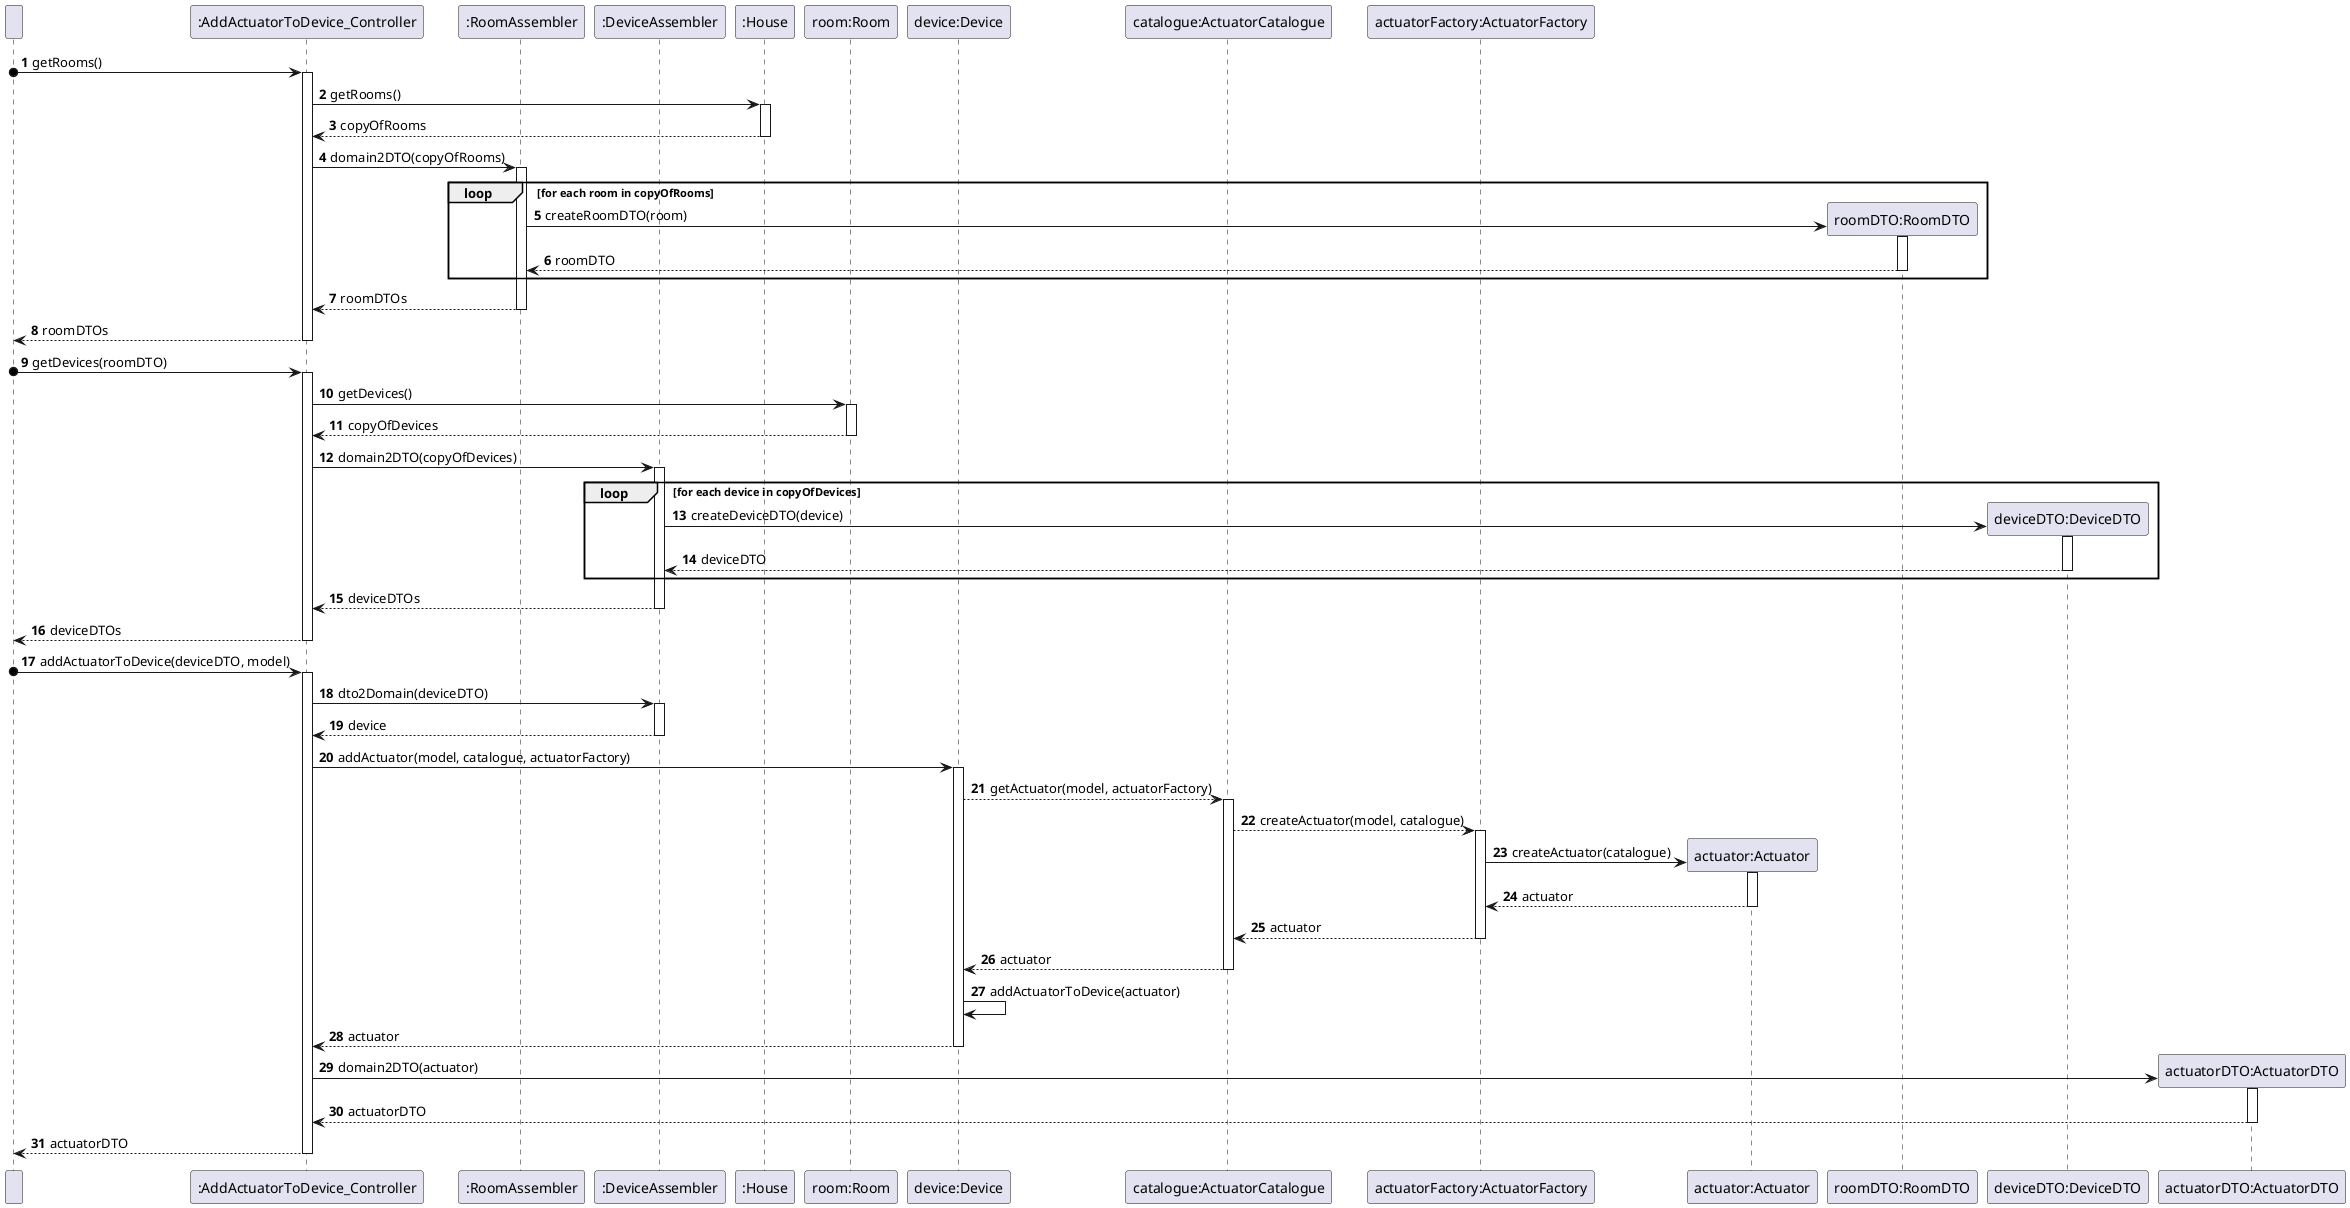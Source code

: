 @startuml
'https://plantuml.com/sequence-diagram

participant " " as User

participant ":AddActuatorToDevice_Controller" as AddActuatorToDevice_Controller

participant ":RoomAssembler" as RoomAssembler

participant ":DeviceAssembler" as DeviceAssembler

participant ":House" as House

participant "room:Room" as Room

participant "device:Device" as Device

participant "catalogue:ActuatorCatalogue" as CatalogueActuator

participant "actuatorFactory:ActuatorFactory" as ActuatorFactory

participant "actuator:Actuator" as Actuator

participant "roomDTO:RoomDTO" as RoomDTO

participant "deviceDTO:DeviceDTO" as DeviceDTO

participant "actuatorDTO:ActuatorDTO" as ActuatorDTO

autonumber

'----------------------------------------------------'

User o-> AddActuatorToDevice_Controller: getRooms()

activate AddActuatorToDevice_Controller

AddActuatorToDevice_Controller -> House: getRooms()

activate House

House --> AddActuatorToDevice_Controller: copyOfRooms

deactivate House

AddActuatorToDevice_Controller -> RoomAssembler: domain2DTO(copyOfRooms)

activate RoomAssembler

loop for each room in copyOfRooms

create RoomDTO
    RoomAssembler -> RoomDTO: createRoomDTO(room)
    activate RoomDTO
    RoomDTO --> RoomAssembler: roomDTO
    deactivate RoomDTO
end

RoomAssembler --> AddActuatorToDevice_Controller: roomDTOs

deactivate RoomAssembler

AddActuatorToDevice_Controller --> User: roomDTOs

deactivate AddActuatorToDevice_Controller

'----------------------------------------------------'

User o-> AddActuatorToDevice_Controller: getDevices(roomDTO)

activate AddActuatorToDevice_Controller

AddActuatorToDevice_Controller -> Room: getDevices()

activate Room

Room --> AddActuatorToDevice_Controller: copyOfDevices

deactivate Room

AddActuatorToDevice_Controller -> DeviceAssembler: domain2DTO(copyOfDevices)

activate DeviceAssembler

loop for each device in copyOfDevices

create DeviceDTO
    DeviceAssembler -> DeviceDTO: createDeviceDTO(device)
    activate DeviceDTO
    DeviceDTO --> DeviceAssembler: deviceDTO
    deactivate DeviceDTO
end

DeviceAssembler --> AddActuatorToDevice_Controller: deviceDTOs

deactivate DeviceAssembler

AddActuatorToDevice_Controller --> User: deviceDTOs

deactivate AddActuatorToDevice_Controller

'----------------------------------------------------'

User o-> AddActuatorToDevice_Controller: addActuatorToDevice(deviceDTO, model)

activate AddActuatorToDevice_Controller

AddActuatorToDevice_Controller -> DeviceAssembler: dto2Domain(deviceDTO)

activate DeviceAssembler

DeviceAssembler --> AddActuatorToDevice_Controller: device

deactivate DeviceAssembler

AddActuatorToDevice_Controller -> Device: addActuator(model, catalogue, actuatorFactory)

activate Device

Device --> CatalogueActuator: getActuator(model, actuatorFactory)

activate CatalogueActuator

CatalogueActuator --> ActuatorFactory: createActuator(model, catalogue)

activate ActuatorFactory

create Actuator

ActuatorFactory -> Actuator: createActuator(catalogue)

activate Actuator

Actuator --> ActuatorFactory: actuator

deactivate Actuator

ActuatorFactory --> CatalogueActuator: actuator

deactivate ActuatorFactory

CatalogueActuator --> Device: actuator

deactivate CatalogueActuator

Device -> Device: addActuatorToDevice(actuator)

Device --> AddActuatorToDevice_Controller: actuator

deactivate Device

create ActuatorDTO

AddActuatorToDevice_Controller -> ActuatorDTO: domain2DTO(actuator)

activate ActuatorDTO

ActuatorDTO --> AddActuatorToDevice_Controller: actuatorDTO

deactivate ActuatorDTO

AddActuatorToDevice_Controller --> User: actuatorDTO

deactivate AddActuatorToDevice_Controller


@enduml